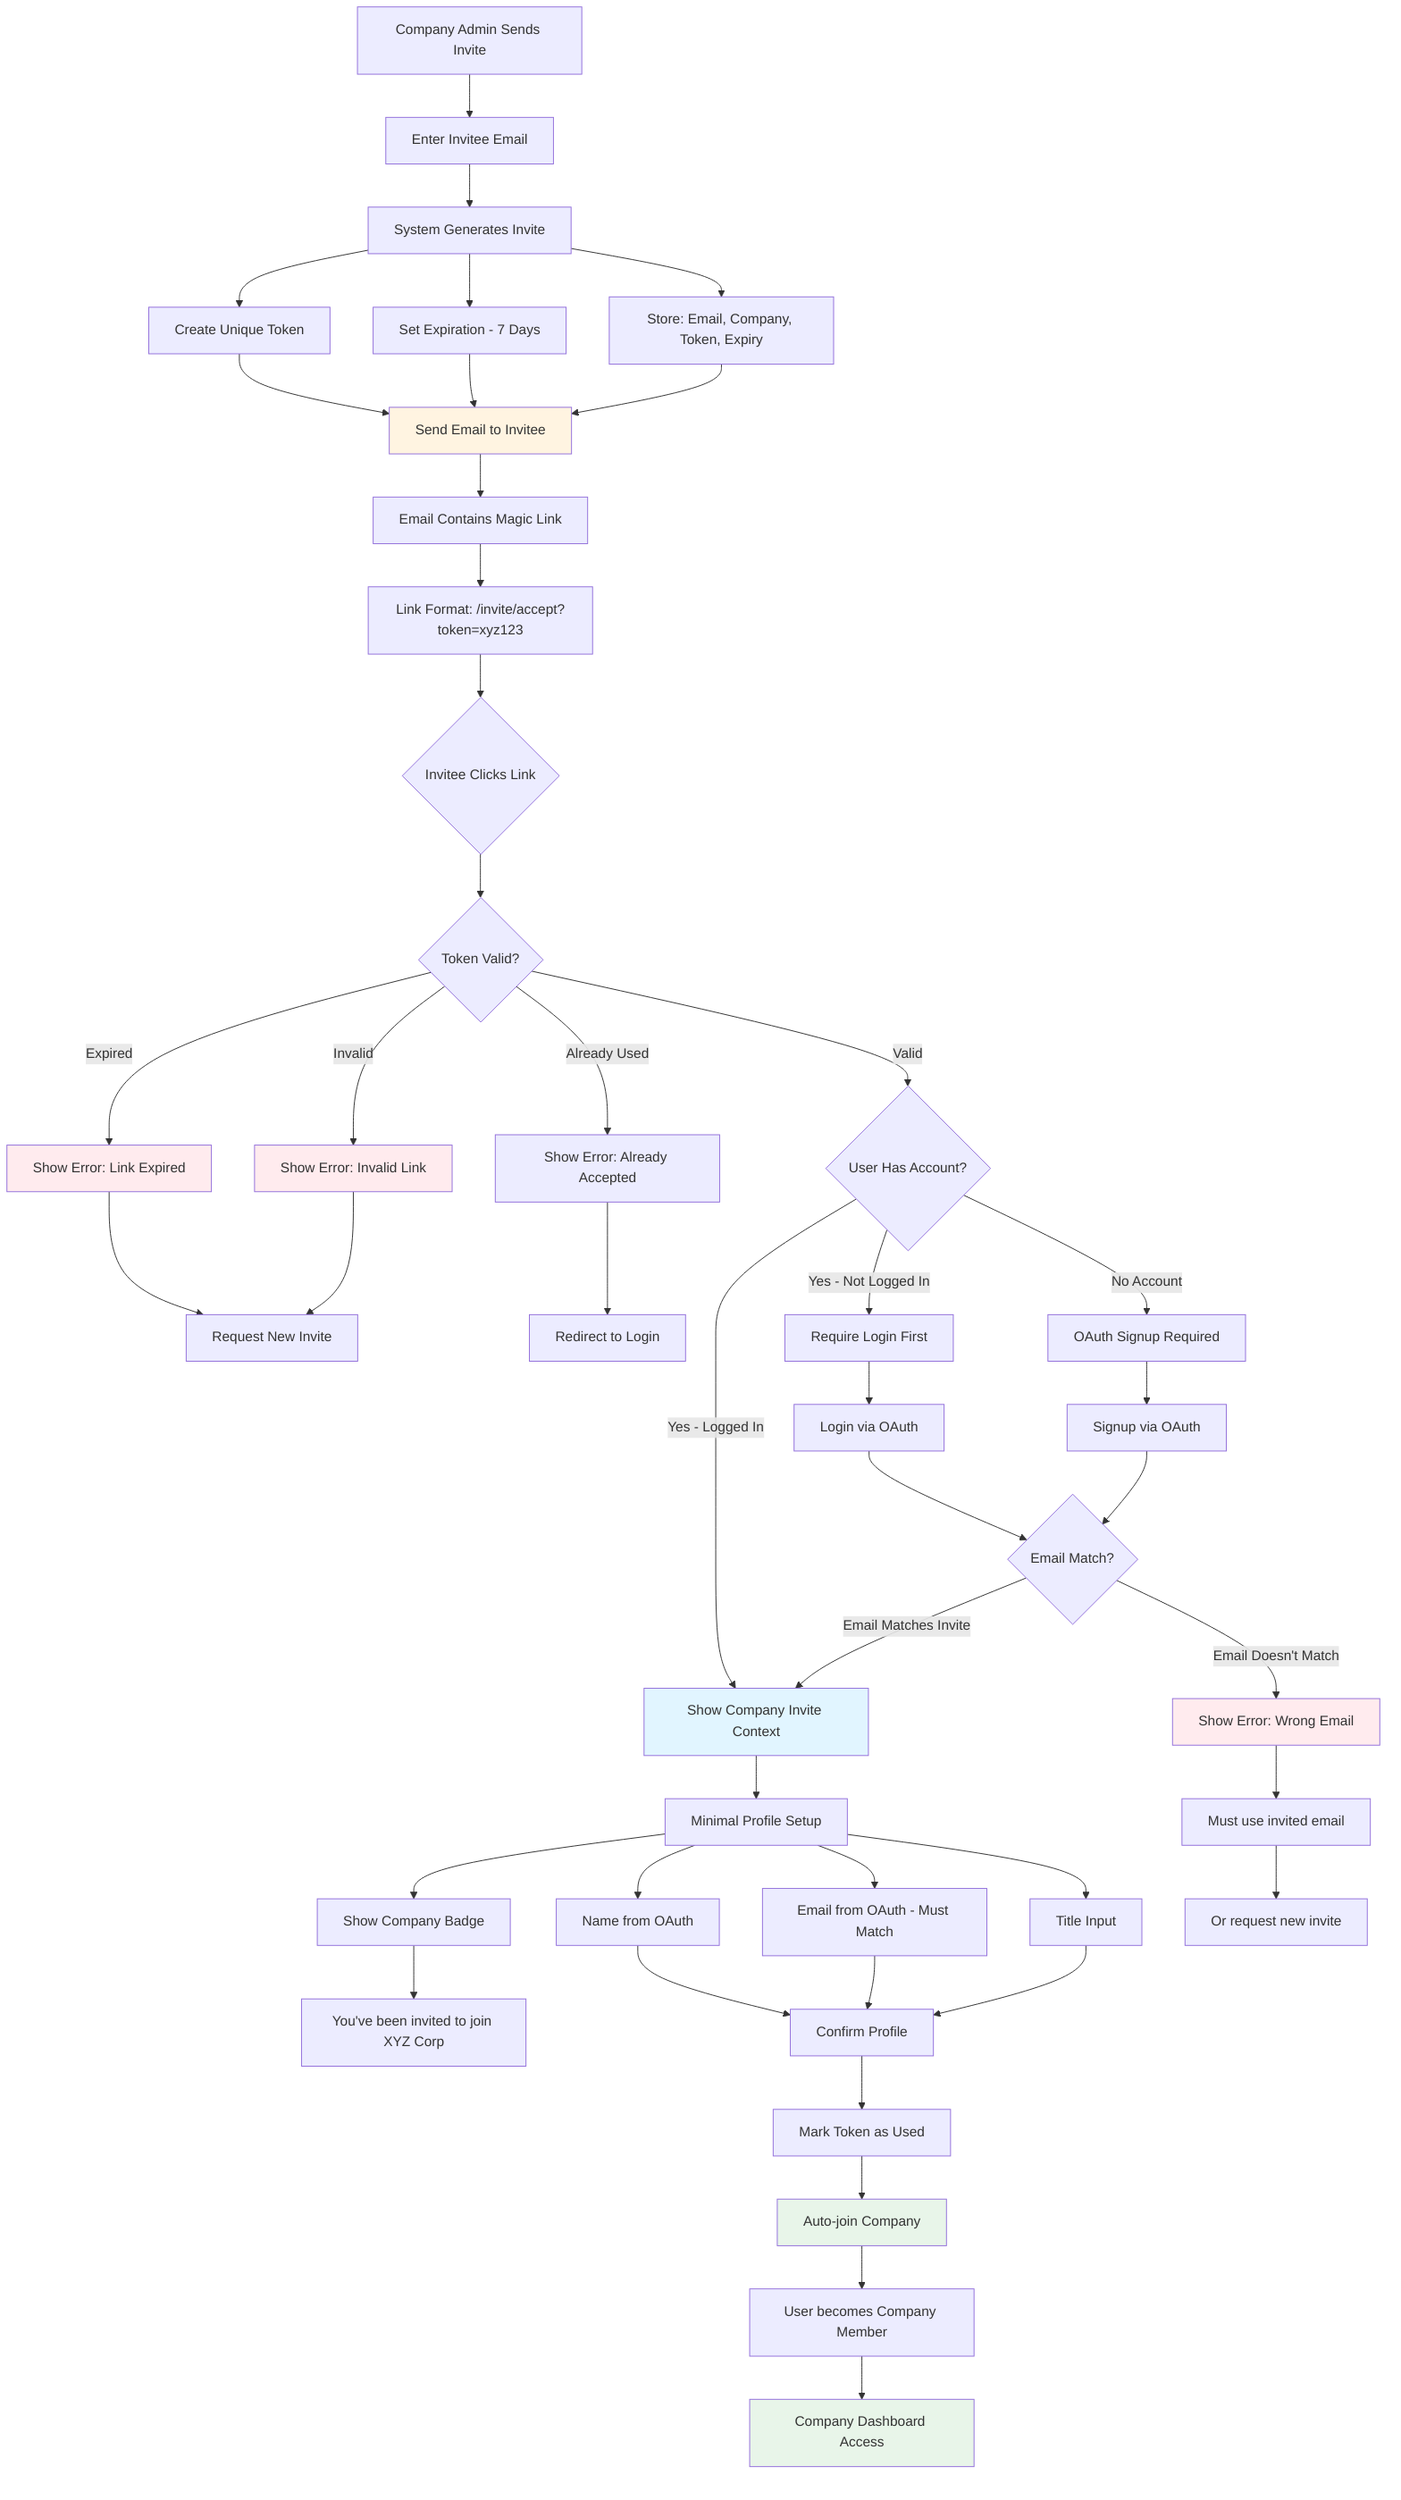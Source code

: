 graph TD
    A[Company Admin Sends Invite] --> B[Enter Invitee Email]
    B --> C[System Generates Invite]
    C --> D[Create Unique Token]
    C --> E[Set Expiration - 7 Days]
    C --> F[Store: Email, Company, Token, Expiry]
    
    D --> G[Send Email to Invitee]
    E --> G
    F --> G
    
    G --> H[Email Contains Magic Link]
    H --> I[Link Format: /invite/accept?token=xyz123]
    
    I --> J{Invitee Clicks Link}
    
    J --> K{Token Valid?}
    K -->|Expired| L[Show Error: Link Expired]
    K -->|Invalid| M[Show Error: Invalid Link]
    K -->|Already Used| N[Show Error: Already Accepted]
    
    L --> O[Request New Invite]
    M --> O
    N --> P[Redirect to Login]
    
    K -->|Valid| Q{User Has Account?}
    
    Q -->|Yes - Logged In| R[Show Company Invite Context]
    Q -->|Yes - Not Logged In| S[Require Login First]
    Q -->|No Account| T[OAuth Signup Required]
    
    S --> U[Login via OAuth]
    U --> V{Email Match?}
    
    T --> W[Signup via OAuth]
    W --> V
    
    V -->|Email Matches Invite| R
    V -->|Email Doesn't Match| X[Show Error: Wrong Email]
    
    X --> Y[Must use invited email]
    Y --> Z[Or request new invite]
    
    R --> AA[Minimal Profile Setup]
    AA --> AB[Show Company Badge]
    AB --> AC[You've been invited to join XYZ Corp]
    
    AA --> AD[Name from OAuth]
    AA --> AE[Email from OAuth - Must Match]
    AA --> AF[Title Input]
    
    AD --> AG[Confirm Profile]
    AE --> AG
    AF --> AG
    
    AG --> AH[Mark Token as Used]
    AH --> AI[Auto-join Company]
    AI --> AJ[User becomes Company Member]
    AJ --> AK[Company Dashboard Access]
    
    style G fill:#fff4e1
    style R fill:#e1f5ff
    style AI fill:#e8f5e9
    style AK fill:#e8f5e9
    style X fill:#ffebee
    style L fill:#ffebee
    style M fill:#ffebee